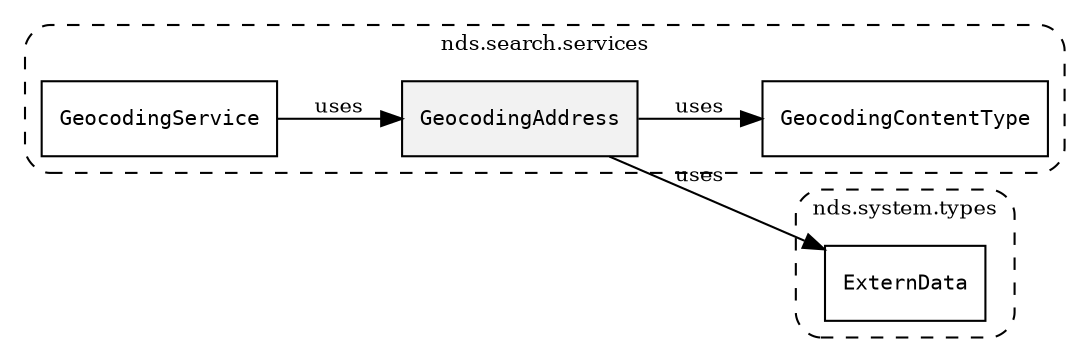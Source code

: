 /**
 * This dot file creates symbol collaboration diagram for GeocodingAddress.
 */
digraph ZSERIO
{
    node [shape=box, fontsize=10];
    rankdir="LR";
    fontsize=10;
    tooltip="GeocodingAddress collaboration diagram";

    subgraph "cluster_nds.search.services"
    {
        style="dashed, rounded";
        label="nds.search.services";
        tooltip="Package nds.search.services";
        href="../../../content/packages/nds.search.services.html#Package-nds-search-services";
        target="_parent";

        "GeocodingAddress" [style="filled", fillcolor="#0000000D", target="_parent", label=<<font face="monospace"><table align="center" border="0" cellspacing="0" cellpadding="0"><tr><td href="../../../content/packages/nds.search.services.html#Structure-GeocodingAddress" title="Structure defined in nds.search.services">GeocodingAddress</td></tr></table></font>>];
        "GeocodingContentType" [target="_parent", label=<<font face="monospace"><table align="center" border="0" cellspacing="0" cellpadding="0"><tr><td href="../../../content/packages/nds.search.services.html#Bitmask-GeocodingContentType" title="Bitmask defined in nds.search.services">GeocodingContentType</td></tr></table></font>>];
        "GeocodingService" [target="_parent", label=<<font face="monospace"><table align="center" border="0" cellspacing="0" cellpadding="0"><tr><td href="../../../content/packages/nds.search.services.html#Service-GeocodingService" title="Service defined in nds.search.services">GeocodingService</td></tr></table></font>>];
    }

    subgraph "cluster_nds.system.types"
    {
        style="dashed, rounded";
        label="nds.system.types";
        tooltip="Package nds.system.types";
        href="../../../content/packages/nds.system.types.html#Package-nds-system-types";
        target="_parent";

        "ExternData" [target="_parent", label=<<font face="monospace"><table align="center" border="0" cellspacing="0" cellpadding="0"><tr><td href="../../../content/packages/nds.system.types.html#Structure-ExternData" title="Structure defined in nds.system.types">ExternData</td></tr></table></font>>];
    }

    "GeocodingAddress" -> "GeocodingContentType" [label="uses", fontsize=10];
    "GeocodingAddress" -> "ExternData" [label="uses", fontsize=10];
    "GeocodingService" -> "GeocodingAddress" [label="uses", fontsize=10];
}
